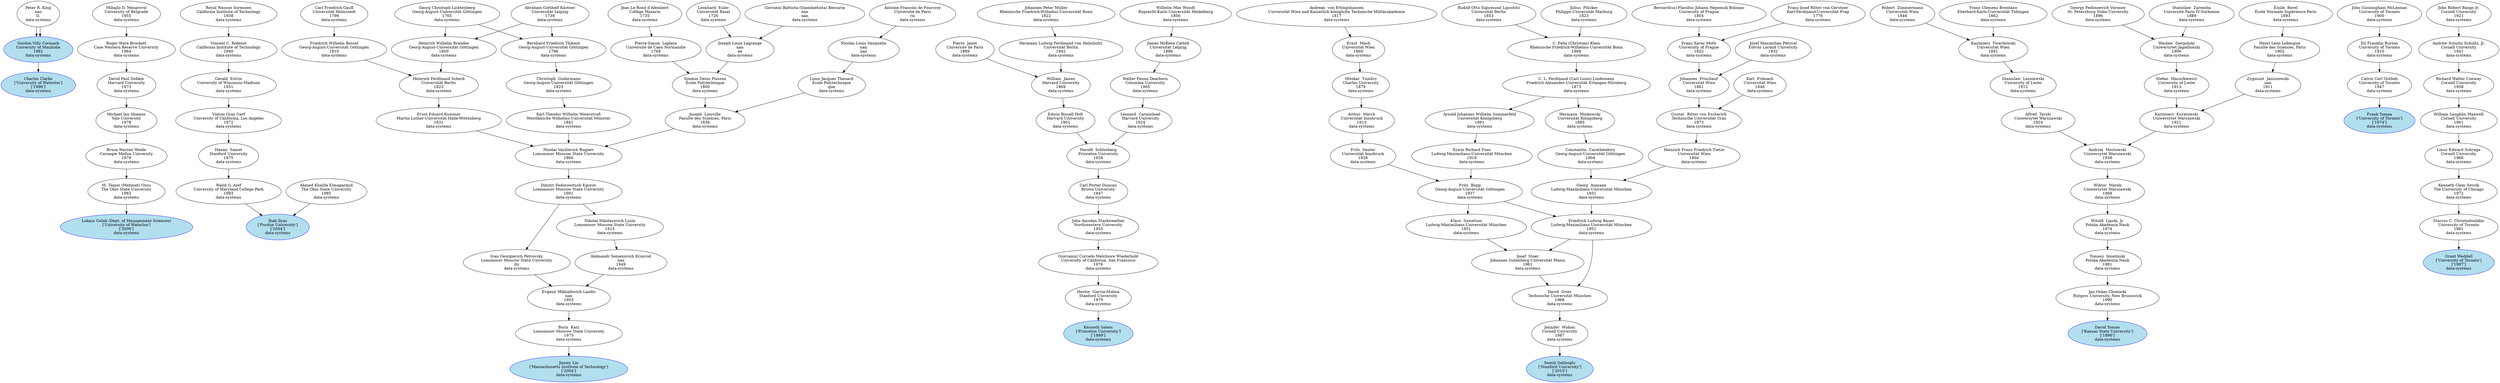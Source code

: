 digraph "Academic Genealogy for data-systems" {
	66869 [label="Charles Clarke
['University of Waterloo']
['1996']
data-systems" color=blue fillcolor=lightblue2 style=filled]
	66818 [label="Gordon Cormack
['University of Manitoba']
['1981']
data-systems" color=blue fillcolor=lightblue2 style=filled]
	102378 [label="Lukasz Golab (Dept. of Management Sciences)
['University of Waterloo']
['2006']
data-systems" color=blue fillcolor=lightblue2 style=filled]
	125917 [label="Ihab Ilyas
['Purdue University']
['2004']
data-systems" color=blue fillcolor=lightblue2 style=filled]
	0 [label="Jimmy Lin
['Massachusetts Institute of Technology']
['2004']
data-systems" color=blue fillcolor=lightblue2 style=filled]
	66887 [label="Kenneth Salem
['Princeton University']
['1989']
data-systems" color=blue fillcolor=lightblue2 style=filled]
	286451 [label="Semih Salihoglu
['Stanford University']
['2015']
data-systems" color=blue fillcolor=lightblue2 style=filled]
	70807 [label="David Toman
['Kansas State University']
['1996']
data-systems" color=blue fillcolor=lightblue2 style=filled]
	66879 [label="Frank Tompa
['University of Toronto']
['1974']
data-systems" color=blue fillcolor=lightblue2 style=filled]
	66877 [label="Grant Weddell
['University of Toronto']
['1987']
data-systems" color=blue fillcolor=lightblue2 style=filled]
	66818 [label="Gordon Villy Cormack
University of Manitoba
1981
data-systems"]
	80823 [label="Peter R. King
nan
D.
data-systems"]
	72390 [label="M. Tamer (Mehmet) Ozsu
The Ohio State University
1983
data-systems"]
	117312 [label="Walid G. Aref
University of Maryland College Park
1993
data-systems"]
	96256 [label="Ahmed Khalifa Elmagarmid
The Ohio State University
1985
data-systems"]
	176620 [label="Boris  Katz
Lomonosov Moscow State University
1975
data-systems"]
	70978 [label="Hector  Garcia-Molina
Stanford University
1979
data-systems"]
	70979 [label="Jennifer  Widom
Cornell University
1987
data-systems"]
	70371 [label="Jan Oskar Chomicki
Rutgers University, New Brunswick
1990
data-systems"]
	24934 [label="Calvin Carl Gotlieb
University of Toronto
1947
data-systems"]
	79993 [label="Stavros C. Christodoulakis
University of Toronto
1981
data-systems"]
	79360 [label="Bruce Warren Weide
Carnegie Mellon University
1979
data-systems"]
	41489 [label="Hanan  Samet
Stanford University
1975
data-systems"]
	76951 [label="Evgenii Mikhailovich Landis
nan
1953
data-systems"]
	70996 [label="Gio(vanni) Corrado Melchiore Wiederhold
University of California, San Francisco
1976
data-systems"]
	22781 [label="David  Gries
Technische Universität München
1966
data-systems"]
	70225 [label="Tomasz  Imielinski
Polska Akademia Nauk
1981
data-systems"]
	16275 [label="Eli Franklin Burton
University of Toronto
1910
data-systems"]
	66903 [label="Kenneth Clem Sevcik
The University of Chicago
1972
data-systems"]
	102419 [label="Michael Ian Shamos
Yale University
1978
data-systems"]
	23037 [label="Vinton Gray Cerf
University of California, Los Angeles
1972
data-systems"]
	55146 [label="Ivan Georgievich Petrovsky
Lomonosov Moscow State University
ity
data-systems"]
	76948 [label="Aleksandr Semenovich Kronrod
nan
1949
data-systems"]
	5709 [label="John Amsden Starkweather
Northwestern University
1955
data-systems"]
	21622 [label="Josef  Stoer
Johannes Gutenberg-Universität Mainz
1961
data-systems"]
	21232 [label="Friedrich Ludwig Bauer
Ludwig-Maximilians-Universität München
1951
data-systems"]
	70822 [label="Witold  Lipski, Jr.
Polska Akademia Nauk
1974
data-systems"]
	265395 [label="John Cunningham McLennan
University of Toronto
1900
data-systems"]
	79967 [label="Linus Edward Schrage
Cornell University
1966
data-systems"]
	69526 [label="David Paul Dobkin
Harvard University
1973
data-systems"]
	69930 [label="Gerald  Estrin
University of Wisconsin-Madison
1951
data-systems"]
	24109 [label="Dimitri Fedorowitsch Egorov
Lomonosov Moscow State University
1901
data-systems"]
	10479 [label="Nikolai Nikolayevich Luzin
Lomonosov Moscow State University
1915
data-systems"]
	16963 [label="Carl Porter Duncan
Brown University
1947
data-systems"]
	24762 [label="Klaus  Samelson
Ludwig-Maximilians-Universität München
1951
data-systems"]
	25129 [label="Fritz  Bopp
Georg-August-Universität Göttingen
1937
data-systems"]
	36548 [label="Georg  Aumann
Ludwig-Maximilians-Universität München
1931
data-systems"]
	22583 [label="Wiktor  Marek
Uniwersytet Warszawski
1968
data-systems"]
	79965 [label="William Laughlin Maxwell
Cornell University
1961
data-systems"]
	18746 [label="Roger Ware Brockett
Case Western Reserve University
1964
data-systems"]
	29801 [label="Vincent C. Rideout
California Institute of Technology
1940
data-systems"]
	24101 [label="Nicolai Vasilievich Bugaev
Lomonosov Moscow State University
1866
data-systems"]
	93076 [label="Harold  Schlosberg
Princeton University
1928
data-systems"]
	106421 [label="Erwin Richard Fues
Ludwig-Maximilians-Universität München
1919
data-systems"]
	57661 [label="Fritz  Sauter
Universität Innsbruck
1928
data-systems"]
	57471 [label="Heinrich Franz Friedrich Tietze
Universität Wien
1904
data-systems"]
	7517 [label="Constantin  Carathéodory
Georg-August-Universität Göttingen
1904
data-systems"]
	489 [label="Andrzej  Mostowski
Uniwersytet Warszawski
1938
data-systems"]
	79968 [label="Richard Walter Conway
Cornell University
1958
data-systems"]
	92461 [label="Mihajlo D. Mesarović
University of Belgrade
1955
data-systems"]
	222430 [label="Royal Wasson Sorensen
California Institute of Technology
1938
data-systems"]
	18331 [label="Ernst Eduard Kummer
Martin-Luther-Universität Halle-Wittenberg
1831
data-systems"]
	55185 [label="Joseph  Liouville
Faculté des Sciences, Paris
1836
data-systems"]
	7486 [label="Karl Theodor Wilhelm Weierstraß
Westfälische Wilhelms-Universität Münster
1841
data-systems"]
	95237 [label="Edwin Bissell Holt
Harvard University
1901
data-systems"]
	95238 [label="Leonard  Carmichael
Harvard University
1924
data-systems"]
	31357 [label="Arnold Johannes Wilhelm Sommerfeld
Universität Königsberg
1891
data-systems"]
	138330 [label="Arthur  March
Universität Innsbruck
1913
data-systems"]
	27259 [label="Gustav  Ritter von Escherich
Technische Universität Graz
1873
data-systems"]
	29675 [label="Hermann  Minkowski
Universität Königsberg
1885
data-systems"]
	13347 [label="Alfred  Tarski
Uniwersytet Warszawski
1924
data-systems"]
	24546 [label="Kazimierz  Kuratowski
Uniwersytet Warszawski
1921
data-systems"]
	79969 [label="Andrew Schultz Schultz, Jr.
Cornell University
1941
data-systems"]
	25484 [label="Heinrich Ferdinand Scherk
Universität Berlin
1823
data-systems"]
	17865 [label="Siméon Denis Poisson
École Polytechnique
1800
data-systems"]
	104652 [label="Louis Jacques Thenard
École Polytechnique
que
data-systems"]
	29458 [label="Christoph  Gudermann
Georg-August-Universität Göttingen
1823
data-systems"]
	29244 [label="William  James
Harvard University
1869
data-systems"]
	29189 [label="Walter Fenno Dearborn
Columbia University
1905
data-systems"]
	7404 [label="C. L. Ferdinand (Carl Louis) Lindemann
Friedrich-Alexander-Universität Erlangen-Nürnberg
1873
data-systems"]
	138329 [label="Ottokar  Tumlirz
Charles University
1879
data-systems"]
	27258 [label="Johannes  Frischauf
Universität Wien
1861
data-systems"]
	49523 [label="Karl  Friesach
Universität Wien
1846
data-systems"]
	13345 [label="Stanislaw  Lesniewski
University of Lwów
1912
data-systems"]
	12547 [label="Stefan  Mazurkiewicz
University of Lwów
1913
data-systems"]
	86692 [label="Zygmunt  Janiszewski
nan
1911
data-systems"]
	80136 [label="John Robert Bangs Jr.
Cornell University
1921
data-systems"]
	65162 [label="Heinrich Wilhelm Brandes
Georg-August-Universität Göttingen
1800
data-systems"]
	18603 [label="Friedrich Wilhelm Bessel
Georg-August-Universität Göttingen
1810
data-systems"]
	108295 [label="Pierre-Simon  Laplace
Université de Caen Normandie
1769
data-systems"]
	17864 [label="Joseph Louis Lagrange
nan
ee
data-systems"]
	158571 [label="Nicolas Louis Vauquelin
nan
nan
data-systems"]
	57667 [label="Bernhard Friedrich Thibaut
Georg-August-Universität Göttingen
1796
data-systems"]
	99605 [label="Pierre  Janet
Université de Paris
1889
data-systems"]
	49057 [label="Hermann Ludwig Ferdinand von Helmholtz
Universität Berlin
1842
data-systems"]
	72614 [label="James McKeen Cattell
Universität Leipzig
1886
data-systems"]
	7401 [label="C. Felix (Christian) Klein
Rheinische Friedrich-Wilhelms-Universität Bonn
1868
data-systems"]
	113011 [label="Ernst  Mach
Universität Wien
1860
data-systems"]
	96350 [label="Franz Xaver Moth
University of Prague
1822
data-systems"]
	96357 [label="Józef Maximilian Petzval
Eötvös Loránd University
1832
data-systems"]
	13344 [label="Kazimierz  Twardowski
Universität Wien
1891
data-systems"]
	12545 [label="Wacław  Sierpiński
Uniwersytet Jagielloński
1906
data-systems"]
	86693 [label="Henri Léon Lebesgue
Faculté des Sciences, Paris
1902
data-systems"]
	66476 [label="Abraham Gotthelf Kästner
Universität Leipzig
1739
data-systems"]
	65161 [label="Georg Christoph Lichtenberg
Georg-August-Universität Göttingen
1765
data-systems"]
	18231 [label="Carl Friedrich Gauß
Universität Helmstedt
1799
data-systems"]
	108266 [label="Jean Le Rond d'Alembert
Collège Mazarin
1735
data-systems"]
	146036 [label="Giovanni Battista (Giambattista) Beccaria
nan
nan
data-systems"]
	38586 [label="Leonhard  Euler
Universität Basel
1726
data-systems"]
	158735 [label="Antoine Francois de Fourcroy
Université de Paris
ris
data-systems"]
	23194 [label="Johannes Peter Müller
Rheinische Friedrich-Wilhelms-Universität Bonn
1822
data-systems"]
	46065 [label="Wilhelm Max Wundt
Ruprecht-Karls-Universität Heidelberg
1856
data-systems"]
	7402 [label="Julius  Plücker
Philipps-Universität Marburg
1823
data-systems"]
	19964 [label="Rudolf Otto Sigismund Lipschitz
Universität Berlin
1853
data-systems"]
	113010 [label="Andreas  von Ettingshausen
Universität Wien and Kaiserlich-königliche Technische Militärakademie
1817
data-systems"]
	96327 [label="Franz Josef Ritter von Gerstner
Karl-Ferdinand-Universität Prag
1776
data-systems"]
	96330 [label="Bernard(us) Placidus Johann Nepomuk Bolzano
University of Prague
1805
data-systems"]
	141831 [label="Robert  Zimmermann
Universität Wien
1846
data-systems"]
	15176 [label="Franz Clemens Brentano
Eberhard-Karls-Universität Tübingen
1862
data-systems"]
	12544 [label="Georgy Fedoseevich Voronoy
St. Petersburg State University
1896
data-systems"]
	12546 [label="Stanislaw  Zaremba
Université Paris IV-Sorbonne
1889
data-systems"]
	39071 [label="Émile  Borel
École Normale Supérieure Paris
1893
data-systems"]
	66818 -> 66869
	80823 -> 66818
	72390 -> 102378
	117312 -> 125917
	96256 -> 125917
	176620 -> 0
	70978 -> 66887
	70979 -> 286451
	70371 -> 70807
	24934 -> 66879
	79993 -> 66877
	80823 -> 66818
	79360 -> 72390
	41489 -> 117312
	76951 -> 176620
	70996 -> 70978
	22781 -> 70979
	70225 -> 70371
	16275 -> 24934
	66903 -> 79993
	102419 -> 79360
	23037 -> 41489
	55146 -> 76951
	76948 -> 76951
	5709 -> 70996
	21622 -> 22781
	21232 -> 22781
	70822 -> 70225
	265395 -> 16275
	79967 -> 66903
	69526 -> 102419
	69930 -> 23037
	24109 -> 55146
	10479 -> 76948
	16963 -> 5709
	24762 -> 21622
	21232 -> 21622
	25129 -> 21232
	36548 -> 21232
	22583 -> 70822
	79965 -> 79967
	18746 -> 69526
	29801 -> 69930
	24101 -> 24109
	24109 -> 10479
	93076 -> 16963
	25129 -> 24762
	106421 -> 25129
	57661 -> 25129
	57471 -> 36548
	7517 -> 36548
	489 -> 22583
	79968 -> 79965
	92461 -> 18746
	222430 -> 29801
	18331 -> 24101
	55185 -> 24101
	7486 -> 24101
	95237 -> 93076
	95238 -> 93076
	31357 -> 106421
	138330 -> 57661
	27259 -> 57471
	29675 -> 7517
	13347 -> 489
	24546 -> 489
	79969 -> 79968
	25484 -> 18331
	17865 -> 55185
	104652 -> 55185
	29458 -> 7486
	29244 -> 95237
	29189 -> 95238
	7404 -> 31357
	138329 -> 138330
	27258 -> 27259
	49523 -> 27259
	7404 -> 29675
	13345 -> 13347
	12547 -> 24546
	86692 -> 24546
	80136 -> 79969
	65162 -> 25484
	18603 -> 25484
	108295 -> 17865
	17864 -> 17865
	158571 -> 104652
	57667 -> 29458
	99605 -> 29244
	49057 -> 29244
	72614 -> 29189
	7401 -> 7404
	113011 -> 138329
	96350 -> 27258
	96357 -> 27258
	13344 -> 13345
	12545 -> 12547
	86693 -> 86692
	66476 -> 65162
	65161 -> 65162
	18231 -> 18603
	108266 -> 108295
	146036 -> 17864
	38586 -> 17864
	158735 -> 158571
	66476 -> 57667
	65161 -> 57667
	23194 -> 49057
	46065 -> 72614
	7402 -> 7401
	19964 -> 7401
	113010 -> 113011
	96327 -> 96350
	96330 -> 96350
	141831 -> 13344
	15176 -> 13344
	12544 -> 12545
	12546 -> 12545
	39071 -> 86693
}
